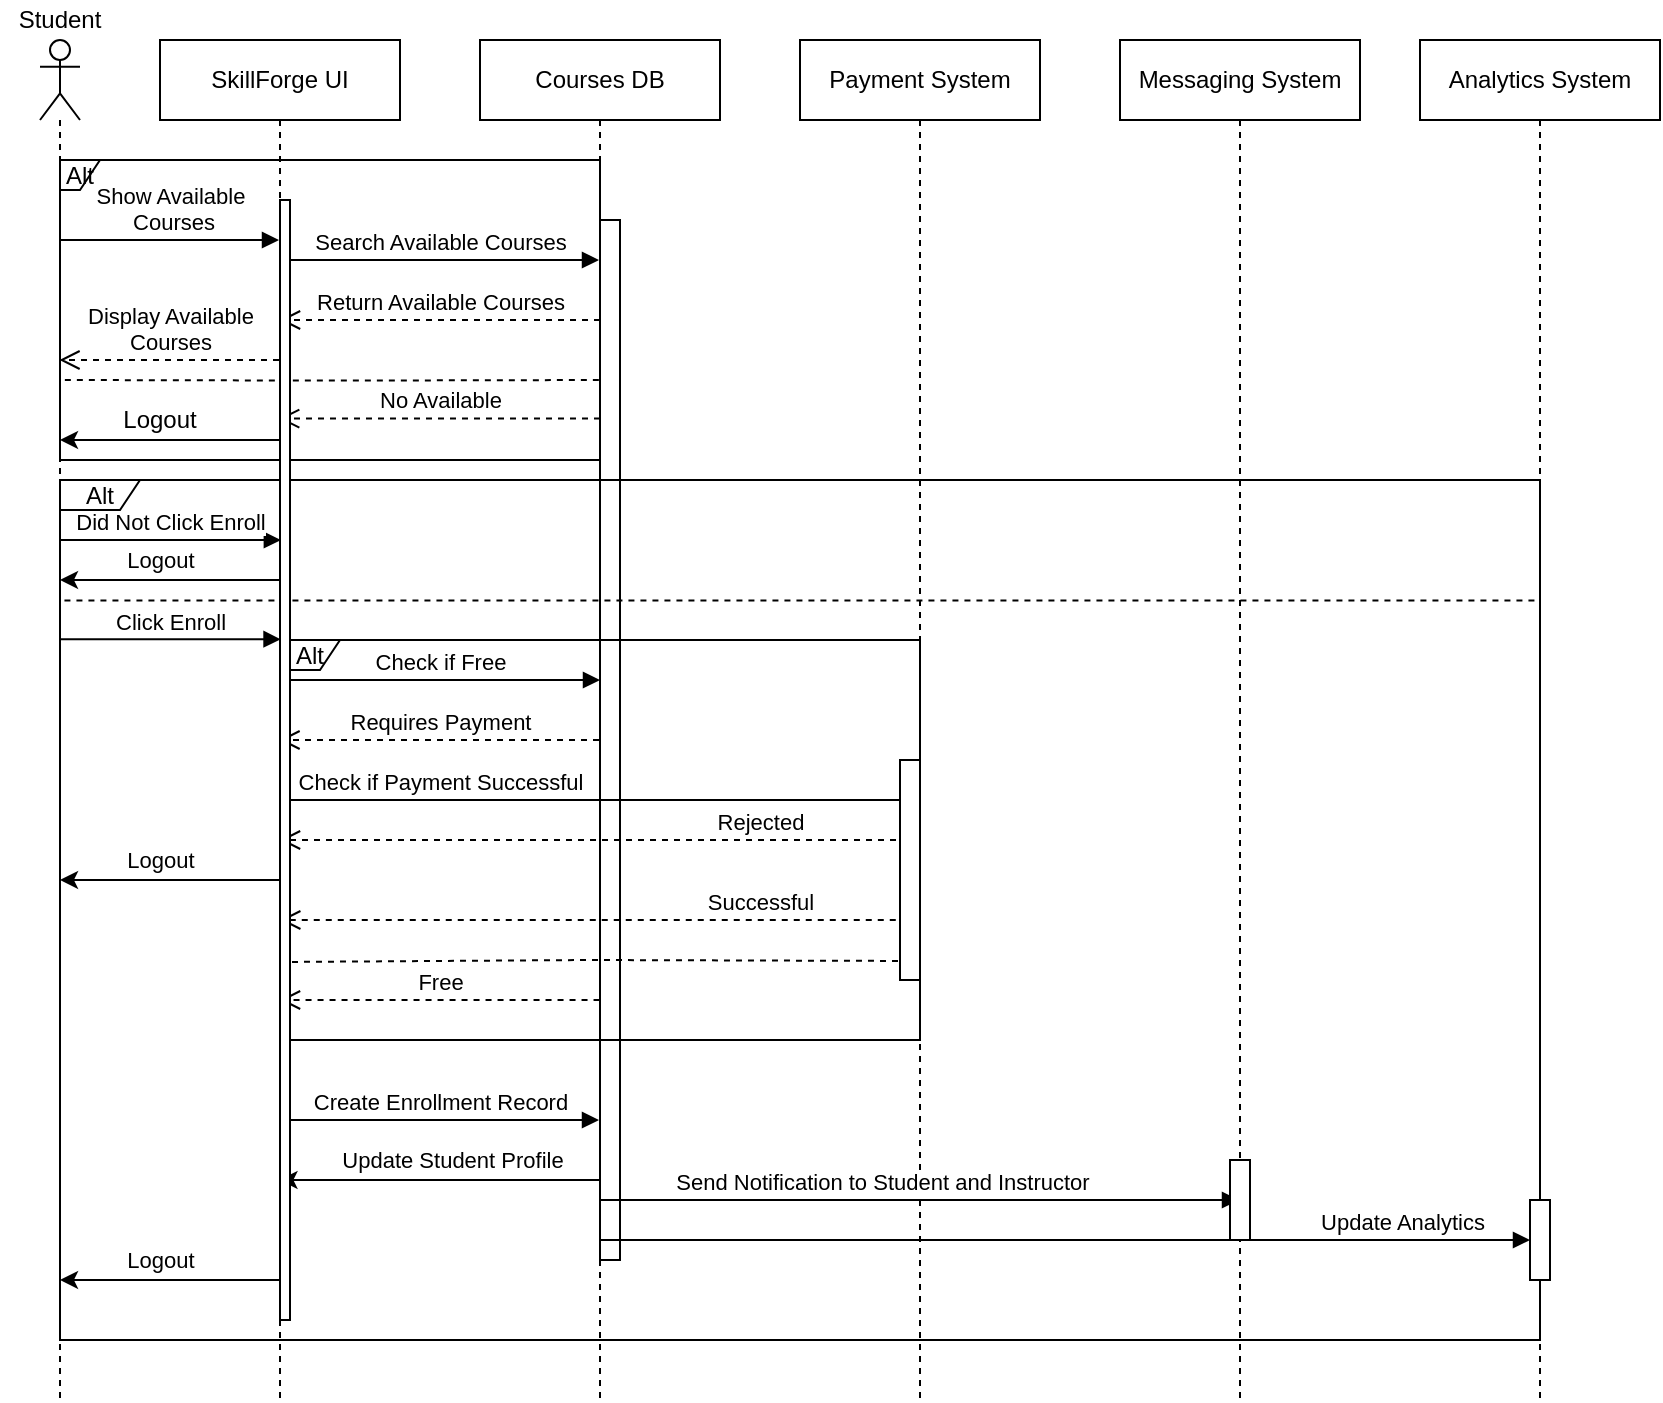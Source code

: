<mxfile version="28.2.8">
  <diagram name="Page-1" id="lF81oiY1hW8vtEZ666zX">
    <mxGraphModel dx="1457" dy="749" grid="1" gridSize="10" guides="1" tooltips="1" connect="1" arrows="1" fold="1" page="1" pageScale="1" pageWidth="850" pageHeight="1100" math="0" shadow="0">
      <root>
        <mxCell id="0" />
        <mxCell id="1" parent="0" />
        <mxCell id="_FFkfSNyMcupRzHrC7Rn-21" value="SkillForge UI" style="shape=umlLifeline;perimeter=lifelinePerimeter;whiteSpace=wrap;html=1;container=1;dropTarget=0;collapsible=0;recursiveResize=0;outlineConnect=0;portConstraint=eastwest;newEdgeStyle={&quot;curved&quot;:0,&quot;rounded&quot;:0};" vertex="1" parent="1">
          <mxGeometry x="160" y="80" width="120" height="680" as="geometry" />
        </mxCell>
        <mxCell id="_FFkfSNyMcupRzHrC7Rn-22" value="" style="shape=umlLifeline;perimeter=lifelinePerimeter;whiteSpace=wrap;html=1;container=1;dropTarget=0;collapsible=0;recursiveResize=0;outlineConnect=0;portConstraint=eastwest;newEdgeStyle={&quot;curved&quot;:0,&quot;rounded&quot;:0};participant=umlActor;" vertex="1" parent="1">
          <mxGeometry x="100" y="80" width="20" height="680" as="geometry" />
        </mxCell>
        <mxCell id="_FFkfSNyMcupRzHrC7Rn-23" value="Courses DB" style="shape=umlLifeline;perimeter=lifelinePerimeter;whiteSpace=wrap;html=1;container=1;dropTarget=0;collapsible=0;recursiveResize=0;outlineConnect=0;portConstraint=eastwest;newEdgeStyle={&quot;curved&quot;:0,&quot;rounded&quot;:0};" vertex="1" parent="1">
          <mxGeometry x="320" y="80" width="120" height="680" as="geometry" />
        </mxCell>
        <mxCell id="_FFkfSNyMcupRzHrC7Rn-82" value="" style="html=1;points=[[0,0,0,0,5],[0,1,0,0,-5],[1,0,0,0,5],[1,1,0,0,-5]];perimeter=orthogonalPerimeter;outlineConnect=0;targetShapes=umlLifeline;portConstraint=eastwest;newEdgeStyle={&quot;curved&quot;:0,&quot;rounded&quot;:0};" vertex="1" parent="_FFkfSNyMcupRzHrC7Rn-23">
          <mxGeometry x="60" y="90" width="10" height="520" as="geometry" />
        </mxCell>
        <mxCell id="_FFkfSNyMcupRzHrC7Rn-24" value="Payment System" style="shape=umlLifeline;perimeter=lifelinePerimeter;whiteSpace=wrap;html=1;container=1;dropTarget=0;collapsible=0;recursiveResize=0;outlineConnect=0;portConstraint=eastwest;newEdgeStyle={&quot;curved&quot;:0,&quot;rounded&quot;:0};" vertex="1" parent="1">
          <mxGeometry x="480" y="80" width="120" height="680" as="geometry" />
        </mxCell>
        <mxCell id="_FFkfSNyMcupRzHrC7Rn-25" value="Messaging System" style="shape=umlLifeline;perimeter=lifelinePerimeter;whiteSpace=wrap;html=1;container=1;dropTarget=0;collapsible=0;recursiveResize=0;outlineConnect=0;portConstraint=eastwest;newEdgeStyle={&quot;curved&quot;:0,&quot;rounded&quot;:0};" vertex="1" parent="1">
          <mxGeometry x="640" y="80" width="120" height="680" as="geometry" />
        </mxCell>
        <mxCell id="_FFkfSNyMcupRzHrC7Rn-26" value="Analytics System" style="shape=umlLifeline;perimeter=lifelinePerimeter;whiteSpace=wrap;html=1;container=1;dropTarget=0;collapsible=0;recursiveResize=0;outlineConnect=0;portConstraint=eastwest;newEdgeStyle={&quot;curved&quot;:0,&quot;rounded&quot;:0};" vertex="1" parent="1">
          <mxGeometry x="790" y="80" width="120" height="680" as="geometry" />
        </mxCell>
        <mxCell id="_FFkfSNyMcupRzHrC7Rn-27" value="Return Available Courses" style="html=1;verticalAlign=bottom;endArrow=open;dashed=1;endSize=8;curved=0;rounded=0;" edge="1" parent="1" target="_FFkfSNyMcupRzHrC7Rn-21">
          <mxGeometry relative="1" as="geometry">
            <mxPoint x="380" y="220" as="sourcePoint" />
            <mxPoint x="300" y="220" as="targetPoint" />
          </mxGeometry>
        </mxCell>
        <mxCell id="_FFkfSNyMcupRzHrC7Rn-28" value="Check if Payment Successful" style="html=1;verticalAlign=bottom;endArrow=block;curved=0;rounded=0;" edge="1" parent="1" target="_FFkfSNyMcupRzHrC7Rn-24">
          <mxGeometry x="-0.499" width="80" relative="1" as="geometry">
            <mxPoint x="220" y="460" as="sourcePoint" />
            <mxPoint x="300" y="460" as="targetPoint" />
            <mxPoint as="offset" />
          </mxGeometry>
        </mxCell>
        <mxCell id="_FFkfSNyMcupRzHrC7Rn-29" value="Show Available&lt;div&gt;&amp;nbsp;Courses&lt;/div&gt;" style="html=1;verticalAlign=bottom;endArrow=block;curved=0;rounded=0;" edge="1" parent="1" source="_FFkfSNyMcupRzHrC7Rn-22" target="_FFkfSNyMcupRzHrC7Rn-21">
          <mxGeometry width="80" relative="1" as="geometry">
            <mxPoint x="130" y="160" as="sourcePoint" />
            <mxPoint x="210" y="160" as="targetPoint" />
            <Array as="points">
              <mxPoint x="170" y="180" />
            </Array>
          </mxGeometry>
        </mxCell>
        <mxCell id="_FFkfSNyMcupRzHrC7Rn-30" value="Search Available Courses" style="html=1;verticalAlign=bottom;endArrow=block;curved=0;rounded=0;" edge="1" parent="1" target="_FFkfSNyMcupRzHrC7Rn-23">
          <mxGeometry width="80" relative="1" as="geometry">
            <mxPoint x="219.731" y="190" as="sourcePoint" />
            <mxPoint x="370" y="190" as="targetPoint" />
          </mxGeometry>
        </mxCell>
        <mxCell id="_FFkfSNyMcupRzHrC7Rn-32" value="Display Available&lt;div&gt;Courses&lt;/div&gt;" style="html=1;verticalAlign=bottom;endArrow=open;dashed=1;endSize=8;curved=0;rounded=0;" edge="1" parent="1">
          <mxGeometry relative="1" as="geometry">
            <mxPoint x="219.5" y="240" as="sourcePoint" />
            <mxPoint x="109.731" y="240" as="targetPoint" />
          </mxGeometry>
        </mxCell>
        <mxCell id="_FFkfSNyMcupRzHrC7Rn-33" value="Click Enroll" style="html=1;verticalAlign=bottom;endArrow=block;curved=0;rounded=0;" edge="1" parent="1">
          <mxGeometry width="80" relative="1" as="geometry">
            <mxPoint x="110.001" y="379.62" as="sourcePoint" />
            <mxPoint x="220.27" y="379.62" as="targetPoint" />
            <Array as="points">
              <mxPoint x="140.27" y="379.62" />
              <mxPoint x="170.27" y="379.62" />
            </Array>
          </mxGeometry>
        </mxCell>
        <mxCell id="_FFkfSNyMcupRzHrC7Rn-34" value="No Available" style="html=1;verticalAlign=bottom;endArrow=open;dashed=1;endSize=8;curved=0;rounded=0;" edge="1" parent="1">
          <mxGeometry relative="1" as="geometry">
            <mxPoint x="380" y="269.29" as="sourcePoint" />
            <mxPoint x="219.571" y="269.29" as="targetPoint" />
            <Array as="points">
              <mxPoint x="280.5" y="269.29" />
            </Array>
          </mxGeometry>
        </mxCell>
        <mxCell id="_FFkfSNyMcupRzHrC7Rn-37" value="" style="endArrow=classic;html=1;rounded=0;" edge="1" parent="1" target="_FFkfSNyMcupRzHrC7Rn-22">
          <mxGeometry width="50" height="50" relative="1" as="geometry">
            <mxPoint x="220" y="280" as="sourcePoint" />
            <mxPoint x="120" y="280" as="targetPoint" />
          </mxGeometry>
        </mxCell>
        <mxCell id="_FFkfSNyMcupRzHrC7Rn-38" value="Logout" style="text;html=1;whiteSpace=wrap;strokeColor=none;fillColor=none;align=center;verticalAlign=middle;rounded=0;" vertex="1" parent="1">
          <mxGeometry x="130" y="260" width="60" height="20" as="geometry" />
        </mxCell>
        <mxCell id="_FFkfSNyMcupRzHrC7Rn-39" value="Check if Free" style="html=1;verticalAlign=bottom;endArrow=block;curved=0;rounded=0;" edge="1" parent="1">
          <mxGeometry x="-0.001" width="80" relative="1" as="geometry">
            <mxPoint x="220.111" y="400" as="sourcePoint" />
            <mxPoint x="380" y="400" as="targetPoint" />
            <Array as="points">
              <mxPoint x="330.38" y="400" />
            </Array>
            <mxPoint as="offset" />
          </mxGeometry>
        </mxCell>
        <mxCell id="_FFkfSNyMcupRzHrC7Rn-40" value="Student" style="text;html=1;whiteSpace=wrap;strokeColor=none;fillColor=none;align=center;verticalAlign=middle;rounded=0;" vertex="1" parent="1">
          <mxGeometry x="80" y="60" width="60" height="20" as="geometry" />
        </mxCell>
        <mxCell id="_FFkfSNyMcupRzHrC7Rn-43" value="Did Not Click Enroll" style="html=1;verticalAlign=bottom;endArrow=block;curved=0;rounded=0;" edge="1" parent="1">
          <mxGeometry width="80" relative="1" as="geometry">
            <mxPoint x="110.001" y="330" as="sourcePoint" />
            <mxPoint x="220.43" y="330" as="targetPoint" />
            <Array as="points">
              <mxPoint x="184.14" y="330" />
            </Array>
          </mxGeometry>
        </mxCell>
        <mxCell id="_FFkfSNyMcupRzHrC7Rn-44" value="" style="endArrow=classic;html=1;rounded=0;" edge="1" parent="1">
          <mxGeometry width="50" height="50" relative="1" as="geometry">
            <mxPoint x="220" y="350" as="sourcePoint" />
            <mxPoint x="110" y="350" as="targetPoint" />
          </mxGeometry>
        </mxCell>
        <mxCell id="_FFkfSNyMcupRzHrC7Rn-45" value="Logout" style="edgeLabel;html=1;align=center;verticalAlign=middle;resizable=0;points=[];" vertex="1" connectable="0" parent="_FFkfSNyMcupRzHrC7Rn-44">
          <mxGeometry x="0.473" relative="1" as="geometry">
            <mxPoint x="21" y="-10" as="offset" />
          </mxGeometry>
        </mxCell>
        <mxCell id="_FFkfSNyMcupRzHrC7Rn-46" value="Requires Payment" style="html=1;verticalAlign=bottom;endArrow=open;dashed=1;endSize=8;curved=0;rounded=0;" edge="1" parent="1">
          <mxGeometry relative="1" as="geometry">
            <mxPoint x="379.5" y="430.0" as="sourcePoint" />
            <mxPoint x="219.731" y="430.0" as="targetPoint" />
          </mxGeometry>
        </mxCell>
        <mxCell id="_FFkfSNyMcupRzHrC7Rn-47" value="Free" style="html=1;verticalAlign=bottom;endArrow=open;dashed=1;endSize=8;curved=0;rounded=0;" edge="1" parent="1">
          <mxGeometry relative="1" as="geometry">
            <mxPoint x="379.77" y="560.0" as="sourcePoint" />
            <mxPoint x="220.001" y="560.0" as="targetPoint" />
          </mxGeometry>
        </mxCell>
        <mxCell id="_FFkfSNyMcupRzHrC7Rn-48" value="Successful" style="html=1;verticalAlign=bottom;endArrow=open;dashed=1;endSize=8;curved=0;rounded=0;" edge="1" parent="1">
          <mxGeometry x="-0.5" relative="1" as="geometry">
            <mxPoint x="539.88" y="520.0" as="sourcePoint" />
            <mxPoint x="220.111" y="520.0" as="targetPoint" />
            <mxPoint as="offset" />
          </mxGeometry>
        </mxCell>
        <mxCell id="_FFkfSNyMcupRzHrC7Rn-49" value="Rejected" style="html=1;verticalAlign=bottom;endArrow=open;dashed=1;endSize=8;curved=0;rounded=0;" edge="1" parent="1" target="_FFkfSNyMcupRzHrC7Rn-21">
          <mxGeometry x="-0.501" relative="1" as="geometry">
            <mxPoint x="540" y="480" as="sourcePoint" />
            <mxPoint x="480" y="480" as="targetPoint" />
            <mxPoint as="offset" />
          </mxGeometry>
        </mxCell>
        <mxCell id="_FFkfSNyMcupRzHrC7Rn-50" value="" style="endArrow=classic;html=1;rounded=0;" edge="1" parent="1">
          <mxGeometry width="50" height="50" relative="1" as="geometry">
            <mxPoint x="220" y="500" as="sourcePoint" />
            <mxPoint x="110" y="500" as="targetPoint" />
          </mxGeometry>
        </mxCell>
        <mxCell id="_FFkfSNyMcupRzHrC7Rn-51" value="Logout" style="edgeLabel;html=1;align=center;verticalAlign=middle;resizable=0;points=[];" vertex="1" connectable="0" parent="_FFkfSNyMcupRzHrC7Rn-50">
          <mxGeometry x="0.473" relative="1" as="geometry">
            <mxPoint x="21" y="-10" as="offset" />
          </mxGeometry>
        </mxCell>
        <mxCell id="_FFkfSNyMcupRzHrC7Rn-55" value="Create Enrollment Record" style="html=1;verticalAlign=bottom;endArrow=block;curved=0;rounded=0;" edge="1" parent="1">
          <mxGeometry width="80" relative="1" as="geometry">
            <mxPoint x="220.001" y="620" as="sourcePoint" />
            <mxPoint x="379.5" y="620" as="targetPoint" />
          </mxGeometry>
        </mxCell>
        <mxCell id="_FFkfSNyMcupRzHrC7Rn-57" value="" style="endArrow=classic;html=1;rounded=0;" edge="1" parent="1">
          <mxGeometry width="50" height="50" relative="1" as="geometry">
            <mxPoint x="379.5" y="650.0" as="sourcePoint" />
            <mxPoint x="219.731" y="650.0" as="targetPoint" />
          </mxGeometry>
        </mxCell>
        <mxCell id="_FFkfSNyMcupRzHrC7Rn-58" value="Update Student Profile" style="edgeLabel;html=1;align=center;verticalAlign=middle;resizable=0;points=[];" vertex="1" connectable="0" parent="_FFkfSNyMcupRzHrC7Rn-57">
          <mxGeometry x="-0.077" y="1" relative="1" as="geometry">
            <mxPoint y="-11" as="offset" />
          </mxGeometry>
        </mxCell>
        <mxCell id="_FFkfSNyMcupRzHrC7Rn-65" value="Send Notification to Student and Instructor" style="html=1;verticalAlign=bottom;endArrow=block;curved=0;rounded=0;" edge="1" parent="1">
          <mxGeometry x="-0.122" width="80" relative="1" as="geometry">
            <mxPoint x="380.5" y="660" as="sourcePoint" />
            <mxPoint x="699.5" y="660" as="targetPoint" />
            <mxPoint as="offset" />
          </mxGeometry>
        </mxCell>
        <mxCell id="_FFkfSNyMcupRzHrC7Rn-66" value="Update Analytics" style="html=1;verticalAlign=bottom;endArrow=block;curved=0;rounded=0;" edge="1" parent="1" source="_FFkfSNyMcupRzHrC7Rn-81" target="_FFkfSNyMcupRzHrC7Rn-26">
          <mxGeometry x="NaN" y="69" width="80" relative="1" as="geometry">
            <mxPoint x="380.5" y="680" as="sourcePoint" />
            <mxPoint x="699.5" y="680" as="targetPoint" />
            <mxPoint x="-69" as="offset" />
          </mxGeometry>
        </mxCell>
        <mxCell id="_FFkfSNyMcupRzHrC7Rn-67" value="" style="endArrow=classic;html=1;rounded=0;" edge="1" parent="1">
          <mxGeometry width="50" height="50" relative="1" as="geometry">
            <mxPoint x="220" y="700" as="sourcePoint" />
            <mxPoint x="110" y="700" as="targetPoint" />
          </mxGeometry>
        </mxCell>
        <mxCell id="_FFkfSNyMcupRzHrC7Rn-68" value="Logout" style="edgeLabel;html=1;align=center;verticalAlign=middle;resizable=0;points=[];" vertex="1" connectable="0" parent="_FFkfSNyMcupRzHrC7Rn-67">
          <mxGeometry x="0.473" relative="1" as="geometry">
            <mxPoint x="21" y="-10" as="offset" />
          </mxGeometry>
        </mxCell>
        <mxCell id="_FFkfSNyMcupRzHrC7Rn-70" value="Alt" style="shape=umlFrame;whiteSpace=wrap;html=1;pointerEvents=0;width=20;height=15;" vertex="1" parent="1">
          <mxGeometry x="110" y="140" width="270" height="150" as="geometry" />
        </mxCell>
        <mxCell id="_FFkfSNyMcupRzHrC7Rn-71" value="Alt" style="shape=umlFrame;whiteSpace=wrap;html=1;pointerEvents=0;width=40;height=15;" vertex="1" parent="1">
          <mxGeometry x="110" y="300" width="740" height="430" as="geometry" />
        </mxCell>
        <mxCell id="_FFkfSNyMcupRzHrC7Rn-76" value="" style="endArrow=none;dashed=1;html=1;rounded=0;entryX=0.997;entryY=0.14;entryDx=0;entryDy=0;entryPerimeter=0;exitX=0.003;exitY=0.14;exitDx=0;exitDy=0;exitPerimeter=0;" edge="1" parent="1" source="_FFkfSNyMcupRzHrC7Rn-71" target="_FFkfSNyMcupRzHrC7Rn-71">
          <mxGeometry width="50" height="50" relative="1" as="geometry">
            <mxPoint x="130" y="360" as="sourcePoint" />
            <mxPoint x="846" y="362" as="targetPoint" />
            <Array as="points">
              <mxPoint x="546.76" y="360.3" />
            </Array>
          </mxGeometry>
        </mxCell>
        <mxCell id="_FFkfSNyMcupRzHrC7Rn-77" value="" style="endArrow=none;dashed=1;html=1;rounded=0;entryX=1.009;entryY=0.804;entryDx=0;entryDy=0;entryPerimeter=0;" edge="1" parent="1">
          <mxGeometry width="50" height="50" relative="1" as="geometry">
            <mxPoint x="220" y="541" as="sourcePoint" />
            <mxPoint x="540" y="540.5" as="targetPoint" />
            <Array as="points">
              <mxPoint x="373.88" y="540.0" />
            </Array>
          </mxGeometry>
        </mxCell>
        <mxCell id="_FFkfSNyMcupRzHrC7Rn-78" value="" style="endArrow=none;dashed=1;html=1;rounded=0;entryX=1.003;entryY=0.698;entryDx=0;entryDy=0;entryPerimeter=0;" edge="1" parent="1">
          <mxGeometry width="50" height="50" relative="1" as="geometry">
            <mxPoint x="112.43" y="250.0" as="sourcePoint" />
            <mxPoint x="380.0" y="250" as="targetPoint" />
            <Array as="points">
              <mxPoint x="249.19" y="250.3" />
            </Array>
          </mxGeometry>
        </mxCell>
        <mxCell id="_FFkfSNyMcupRzHrC7Rn-79" value="Alt" style="shape=umlFrame;whiteSpace=wrap;html=1;pointerEvents=0;width=30;height=15;" vertex="1" parent="1">
          <mxGeometry x="220" y="380" width="320" height="200" as="geometry" />
        </mxCell>
        <mxCell id="_FFkfSNyMcupRzHrC7Rn-83" value="" style="html=1;points=[[0,0,0,0,5],[0,1,0,0,-5],[1,0,0,0,5],[1,1,0,0,-5]];perimeter=orthogonalPerimeter;outlineConnect=0;targetShapes=umlLifeline;portConstraint=eastwest;newEdgeStyle={&quot;curved&quot;:0,&quot;rounded&quot;:0};" vertex="1" parent="1">
          <mxGeometry x="530" y="440" width="10" height="110" as="geometry" />
        </mxCell>
        <mxCell id="_FFkfSNyMcupRzHrC7Rn-85" value="" style="html=1;points=[[0,0,0,0,5],[0,1,0,0,-5],[1,0,0,0,5],[1,1,0,0,-5]];perimeter=orthogonalPerimeter;outlineConnect=0;targetShapes=umlLifeline;portConstraint=eastwest;newEdgeStyle={&quot;curved&quot;:0,&quot;rounded&quot;:0};" vertex="1" parent="1">
          <mxGeometry x="695" y="640" width="10" height="40" as="geometry" />
        </mxCell>
        <mxCell id="_FFkfSNyMcupRzHrC7Rn-86" value="" style="html=1;verticalAlign=bottom;endArrow=block;curved=0;rounded=0;" edge="1" parent="1" target="_FFkfSNyMcupRzHrC7Rn-81">
          <mxGeometry x="-0.122" width="80" relative="1" as="geometry">
            <mxPoint x="380.5" y="680" as="sourcePoint" />
            <mxPoint x="850" y="680" as="targetPoint" />
            <mxPoint as="offset" />
          </mxGeometry>
        </mxCell>
        <mxCell id="_FFkfSNyMcupRzHrC7Rn-81" value="" style="html=1;points=[[0,0,0,0,5],[0,1,0,0,-5],[1,0,0,0,5],[1,1,0,0,-5]];perimeter=orthogonalPerimeter;outlineConnect=0;targetShapes=umlLifeline;portConstraint=eastwest;newEdgeStyle={&quot;curved&quot;:0,&quot;rounded&quot;:0};" vertex="1" parent="1">
          <mxGeometry x="845" y="660" width="10" height="40" as="geometry" />
        </mxCell>
        <mxCell id="_FFkfSNyMcupRzHrC7Rn-87" value="" style="html=1;points=[[0,0,0,0,5],[0,1,0,0,-5],[1,0,0,0,5],[1,1,0,0,-5]];perimeter=orthogonalPerimeter;outlineConnect=0;targetShapes=umlLifeline;portConstraint=eastwest;newEdgeStyle={&quot;curved&quot;:0,&quot;rounded&quot;:0};" vertex="1" parent="1">
          <mxGeometry x="220" y="160" width="5" height="560" as="geometry" />
        </mxCell>
      </root>
    </mxGraphModel>
  </diagram>
</mxfile>
